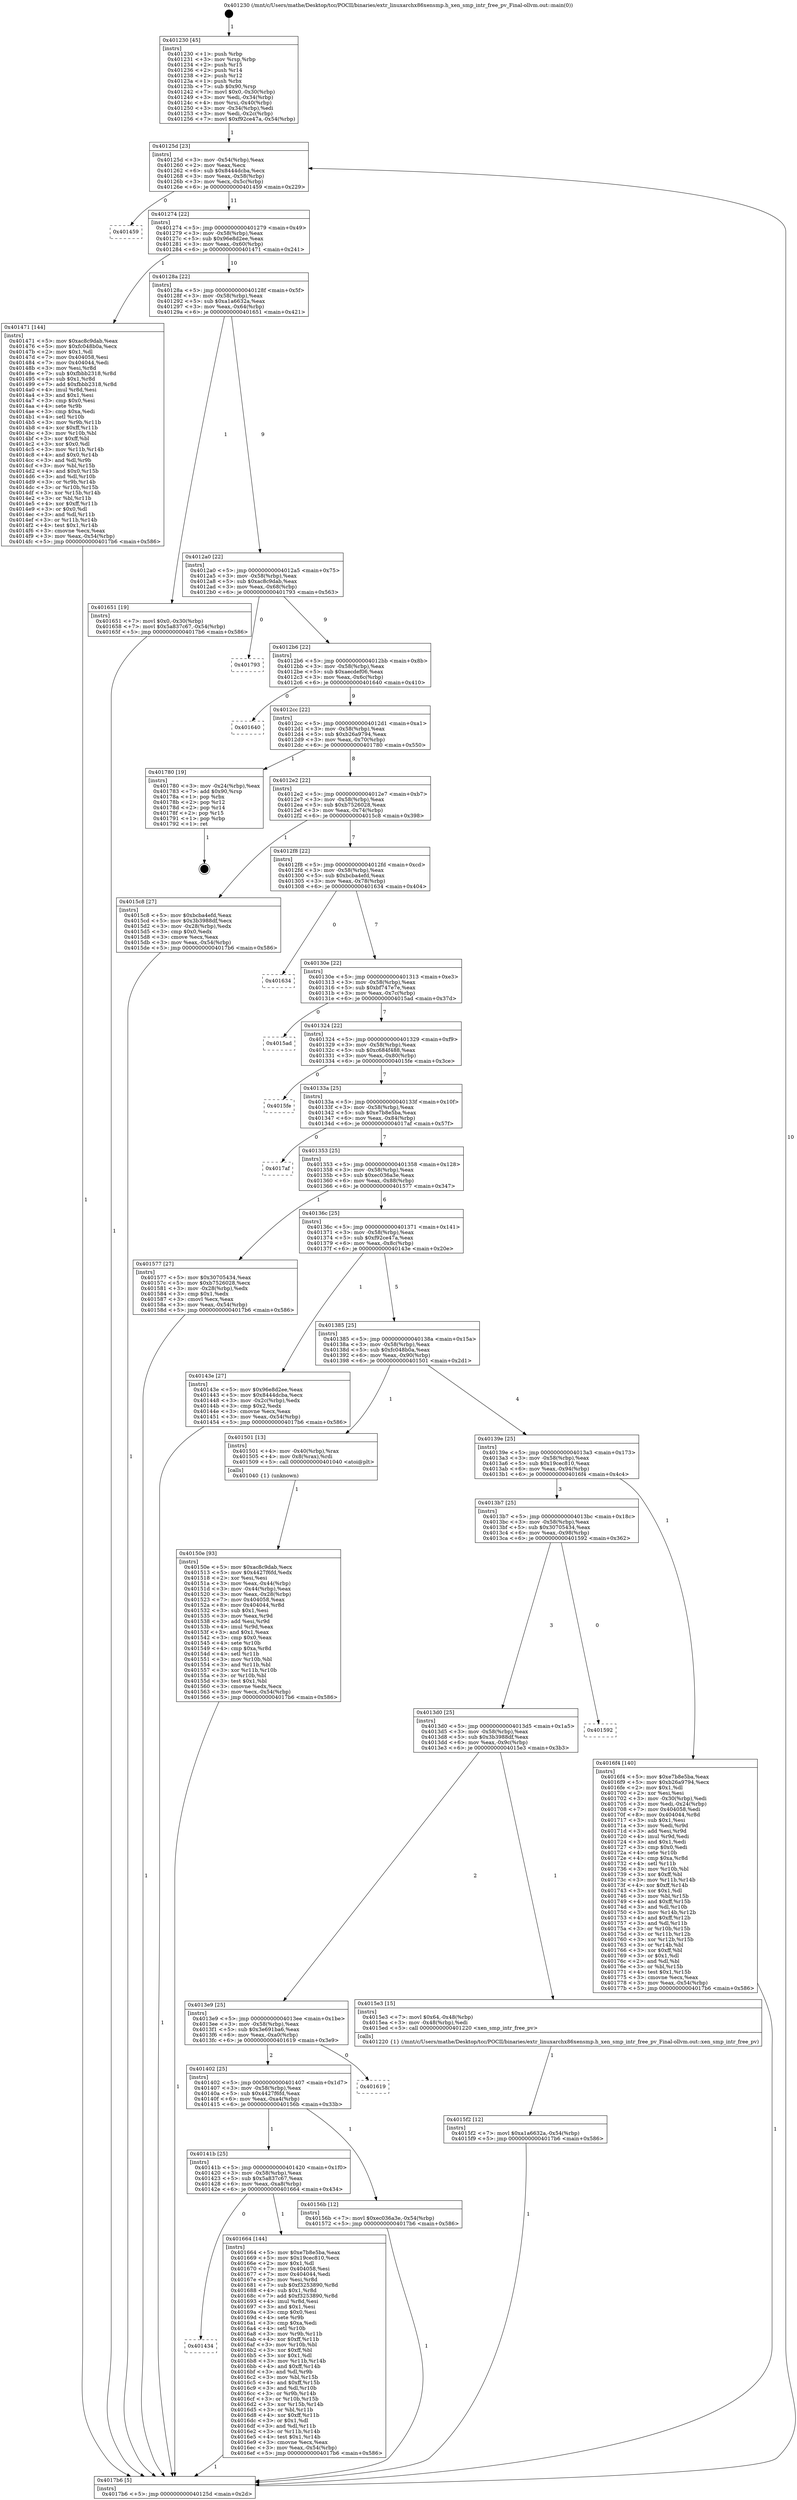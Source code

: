 digraph "0x401230" {
  label = "0x401230 (/mnt/c/Users/mathe/Desktop/tcc/POCII/binaries/extr_linuxarchx86xensmp.h_xen_smp_intr_free_pv_Final-ollvm.out::main(0))"
  labelloc = "t"
  node[shape=record]

  Entry [label="",width=0.3,height=0.3,shape=circle,fillcolor=black,style=filled]
  "0x40125d" [label="{
     0x40125d [23]\l
     | [instrs]\l
     &nbsp;&nbsp;0x40125d \<+3\>: mov -0x54(%rbp),%eax\l
     &nbsp;&nbsp;0x401260 \<+2\>: mov %eax,%ecx\l
     &nbsp;&nbsp;0x401262 \<+6\>: sub $0x8444dcba,%ecx\l
     &nbsp;&nbsp;0x401268 \<+3\>: mov %eax,-0x58(%rbp)\l
     &nbsp;&nbsp;0x40126b \<+3\>: mov %ecx,-0x5c(%rbp)\l
     &nbsp;&nbsp;0x40126e \<+6\>: je 0000000000401459 \<main+0x229\>\l
  }"]
  "0x401459" [label="{
     0x401459\l
  }", style=dashed]
  "0x401274" [label="{
     0x401274 [22]\l
     | [instrs]\l
     &nbsp;&nbsp;0x401274 \<+5\>: jmp 0000000000401279 \<main+0x49\>\l
     &nbsp;&nbsp;0x401279 \<+3\>: mov -0x58(%rbp),%eax\l
     &nbsp;&nbsp;0x40127c \<+5\>: sub $0x96e8d2ee,%eax\l
     &nbsp;&nbsp;0x401281 \<+3\>: mov %eax,-0x60(%rbp)\l
     &nbsp;&nbsp;0x401284 \<+6\>: je 0000000000401471 \<main+0x241\>\l
  }"]
  Exit [label="",width=0.3,height=0.3,shape=circle,fillcolor=black,style=filled,peripheries=2]
  "0x401471" [label="{
     0x401471 [144]\l
     | [instrs]\l
     &nbsp;&nbsp;0x401471 \<+5\>: mov $0xac8c9dab,%eax\l
     &nbsp;&nbsp;0x401476 \<+5\>: mov $0xfc048b0a,%ecx\l
     &nbsp;&nbsp;0x40147b \<+2\>: mov $0x1,%dl\l
     &nbsp;&nbsp;0x40147d \<+7\>: mov 0x404058,%esi\l
     &nbsp;&nbsp;0x401484 \<+7\>: mov 0x404044,%edi\l
     &nbsp;&nbsp;0x40148b \<+3\>: mov %esi,%r8d\l
     &nbsp;&nbsp;0x40148e \<+7\>: sub $0xfbbb2318,%r8d\l
     &nbsp;&nbsp;0x401495 \<+4\>: sub $0x1,%r8d\l
     &nbsp;&nbsp;0x401499 \<+7\>: add $0xfbbb2318,%r8d\l
     &nbsp;&nbsp;0x4014a0 \<+4\>: imul %r8d,%esi\l
     &nbsp;&nbsp;0x4014a4 \<+3\>: and $0x1,%esi\l
     &nbsp;&nbsp;0x4014a7 \<+3\>: cmp $0x0,%esi\l
     &nbsp;&nbsp;0x4014aa \<+4\>: sete %r9b\l
     &nbsp;&nbsp;0x4014ae \<+3\>: cmp $0xa,%edi\l
     &nbsp;&nbsp;0x4014b1 \<+4\>: setl %r10b\l
     &nbsp;&nbsp;0x4014b5 \<+3\>: mov %r9b,%r11b\l
     &nbsp;&nbsp;0x4014b8 \<+4\>: xor $0xff,%r11b\l
     &nbsp;&nbsp;0x4014bc \<+3\>: mov %r10b,%bl\l
     &nbsp;&nbsp;0x4014bf \<+3\>: xor $0xff,%bl\l
     &nbsp;&nbsp;0x4014c2 \<+3\>: xor $0x0,%dl\l
     &nbsp;&nbsp;0x4014c5 \<+3\>: mov %r11b,%r14b\l
     &nbsp;&nbsp;0x4014c8 \<+4\>: and $0x0,%r14b\l
     &nbsp;&nbsp;0x4014cc \<+3\>: and %dl,%r9b\l
     &nbsp;&nbsp;0x4014cf \<+3\>: mov %bl,%r15b\l
     &nbsp;&nbsp;0x4014d2 \<+4\>: and $0x0,%r15b\l
     &nbsp;&nbsp;0x4014d6 \<+3\>: and %dl,%r10b\l
     &nbsp;&nbsp;0x4014d9 \<+3\>: or %r9b,%r14b\l
     &nbsp;&nbsp;0x4014dc \<+3\>: or %r10b,%r15b\l
     &nbsp;&nbsp;0x4014df \<+3\>: xor %r15b,%r14b\l
     &nbsp;&nbsp;0x4014e2 \<+3\>: or %bl,%r11b\l
     &nbsp;&nbsp;0x4014e5 \<+4\>: xor $0xff,%r11b\l
     &nbsp;&nbsp;0x4014e9 \<+3\>: or $0x0,%dl\l
     &nbsp;&nbsp;0x4014ec \<+3\>: and %dl,%r11b\l
     &nbsp;&nbsp;0x4014ef \<+3\>: or %r11b,%r14b\l
     &nbsp;&nbsp;0x4014f2 \<+4\>: test $0x1,%r14b\l
     &nbsp;&nbsp;0x4014f6 \<+3\>: cmovne %ecx,%eax\l
     &nbsp;&nbsp;0x4014f9 \<+3\>: mov %eax,-0x54(%rbp)\l
     &nbsp;&nbsp;0x4014fc \<+5\>: jmp 00000000004017b6 \<main+0x586\>\l
  }"]
  "0x40128a" [label="{
     0x40128a [22]\l
     | [instrs]\l
     &nbsp;&nbsp;0x40128a \<+5\>: jmp 000000000040128f \<main+0x5f\>\l
     &nbsp;&nbsp;0x40128f \<+3\>: mov -0x58(%rbp),%eax\l
     &nbsp;&nbsp;0x401292 \<+5\>: sub $0xa1a6632a,%eax\l
     &nbsp;&nbsp;0x401297 \<+3\>: mov %eax,-0x64(%rbp)\l
     &nbsp;&nbsp;0x40129a \<+6\>: je 0000000000401651 \<main+0x421\>\l
  }"]
  "0x401434" [label="{
     0x401434\l
  }", style=dashed]
  "0x401651" [label="{
     0x401651 [19]\l
     | [instrs]\l
     &nbsp;&nbsp;0x401651 \<+7\>: movl $0x0,-0x30(%rbp)\l
     &nbsp;&nbsp;0x401658 \<+7\>: movl $0x5a837c67,-0x54(%rbp)\l
     &nbsp;&nbsp;0x40165f \<+5\>: jmp 00000000004017b6 \<main+0x586\>\l
  }"]
  "0x4012a0" [label="{
     0x4012a0 [22]\l
     | [instrs]\l
     &nbsp;&nbsp;0x4012a0 \<+5\>: jmp 00000000004012a5 \<main+0x75\>\l
     &nbsp;&nbsp;0x4012a5 \<+3\>: mov -0x58(%rbp),%eax\l
     &nbsp;&nbsp;0x4012a8 \<+5\>: sub $0xac8c9dab,%eax\l
     &nbsp;&nbsp;0x4012ad \<+3\>: mov %eax,-0x68(%rbp)\l
     &nbsp;&nbsp;0x4012b0 \<+6\>: je 0000000000401793 \<main+0x563\>\l
  }"]
  "0x401664" [label="{
     0x401664 [144]\l
     | [instrs]\l
     &nbsp;&nbsp;0x401664 \<+5\>: mov $0xe7b8e5ba,%eax\l
     &nbsp;&nbsp;0x401669 \<+5\>: mov $0x19cec810,%ecx\l
     &nbsp;&nbsp;0x40166e \<+2\>: mov $0x1,%dl\l
     &nbsp;&nbsp;0x401670 \<+7\>: mov 0x404058,%esi\l
     &nbsp;&nbsp;0x401677 \<+7\>: mov 0x404044,%edi\l
     &nbsp;&nbsp;0x40167e \<+3\>: mov %esi,%r8d\l
     &nbsp;&nbsp;0x401681 \<+7\>: sub $0xf3253890,%r8d\l
     &nbsp;&nbsp;0x401688 \<+4\>: sub $0x1,%r8d\l
     &nbsp;&nbsp;0x40168c \<+7\>: add $0xf3253890,%r8d\l
     &nbsp;&nbsp;0x401693 \<+4\>: imul %r8d,%esi\l
     &nbsp;&nbsp;0x401697 \<+3\>: and $0x1,%esi\l
     &nbsp;&nbsp;0x40169a \<+3\>: cmp $0x0,%esi\l
     &nbsp;&nbsp;0x40169d \<+4\>: sete %r9b\l
     &nbsp;&nbsp;0x4016a1 \<+3\>: cmp $0xa,%edi\l
     &nbsp;&nbsp;0x4016a4 \<+4\>: setl %r10b\l
     &nbsp;&nbsp;0x4016a8 \<+3\>: mov %r9b,%r11b\l
     &nbsp;&nbsp;0x4016ab \<+4\>: xor $0xff,%r11b\l
     &nbsp;&nbsp;0x4016af \<+3\>: mov %r10b,%bl\l
     &nbsp;&nbsp;0x4016b2 \<+3\>: xor $0xff,%bl\l
     &nbsp;&nbsp;0x4016b5 \<+3\>: xor $0x1,%dl\l
     &nbsp;&nbsp;0x4016b8 \<+3\>: mov %r11b,%r14b\l
     &nbsp;&nbsp;0x4016bb \<+4\>: and $0xff,%r14b\l
     &nbsp;&nbsp;0x4016bf \<+3\>: and %dl,%r9b\l
     &nbsp;&nbsp;0x4016c2 \<+3\>: mov %bl,%r15b\l
     &nbsp;&nbsp;0x4016c5 \<+4\>: and $0xff,%r15b\l
     &nbsp;&nbsp;0x4016c9 \<+3\>: and %dl,%r10b\l
     &nbsp;&nbsp;0x4016cc \<+3\>: or %r9b,%r14b\l
     &nbsp;&nbsp;0x4016cf \<+3\>: or %r10b,%r15b\l
     &nbsp;&nbsp;0x4016d2 \<+3\>: xor %r15b,%r14b\l
     &nbsp;&nbsp;0x4016d5 \<+3\>: or %bl,%r11b\l
     &nbsp;&nbsp;0x4016d8 \<+4\>: xor $0xff,%r11b\l
     &nbsp;&nbsp;0x4016dc \<+3\>: or $0x1,%dl\l
     &nbsp;&nbsp;0x4016df \<+3\>: and %dl,%r11b\l
     &nbsp;&nbsp;0x4016e2 \<+3\>: or %r11b,%r14b\l
     &nbsp;&nbsp;0x4016e5 \<+4\>: test $0x1,%r14b\l
     &nbsp;&nbsp;0x4016e9 \<+3\>: cmovne %ecx,%eax\l
     &nbsp;&nbsp;0x4016ec \<+3\>: mov %eax,-0x54(%rbp)\l
     &nbsp;&nbsp;0x4016ef \<+5\>: jmp 00000000004017b6 \<main+0x586\>\l
  }"]
  "0x401793" [label="{
     0x401793\l
  }", style=dashed]
  "0x4012b6" [label="{
     0x4012b6 [22]\l
     | [instrs]\l
     &nbsp;&nbsp;0x4012b6 \<+5\>: jmp 00000000004012bb \<main+0x8b\>\l
     &nbsp;&nbsp;0x4012bb \<+3\>: mov -0x58(%rbp),%eax\l
     &nbsp;&nbsp;0x4012be \<+5\>: sub $0xaecdef06,%eax\l
     &nbsp;&nbsp;0x4012c3 \<+3\>: mov %eax,-0x6c(%rbp)\l
     &nbsp;&nbsp;0x4012c6 \<+6\>: je 0000000000401640 \<main+0x410\>\l
  }"]
  "0x4015f2" [label="{
     0x4015f2 [12]\l
     | [instrs]\l
     &nbsp;&nbsp;0x4015f2 \<+7\>: movl $0xa1a6632a,-0x54(%rbp)\l
     &nbsp;&nbsp;0x4015f9 \<+5\>: jmp 00000000004017b6 \<main+0x586\>\l
  }"]
  "0x401640" [label="{
     0x401640\l
  }", style=dashed]
  "0x4012cc" [label="{
     0x4012cc [22]\l
     | [instrs]\l
     &nbsp;&nbsp;0x4012cc \<+5\>: jmp 00000000004012d1 \<main+0xa1\>\l
     &nbsp;&nbsp;0x4012d1 \<+3\>: mov -0x58(%rbp),%eax\l
     &nbsp;&nbsp;0x4012d4 \<+5\>: sub $0xb26a9794,%eax\l
     &nbsp;&nbsp;0x4012d9 \<+3\>: mov %eax,-0x70(%rbp)\l
     &nbsp;&nbsp;0x4012dc \<+6\>: je 0000000000401780 \<main+0x550\>\l
  }"]
  "0x40141b" [label="{
     0x40141b [25]\l
     | [instrs]\l
     &nbsp;&nbsp;0x40141b \<+5\>: jmp 0000000000401420 \<main+0x1f0\>\l
     &nbsp;&nbsp;0x401420 \<+3\>: mov -0x58(%rbp),%eax\l
     &nbsp;&nbsp;0x401423 \<+5\>: sub $0x5a837c67,%eax\l
     &nbsp;&nbsp;0x401428 \<+6\>: mov %eax,-0xa8(%rbp)\l
     &nbsp;&nbsp;0x40142e \<+6\>: je 0000000000401664 \<main+0x434\>\l
  }"]
  "0x401780" [label="{
     0x401780 [19]\l
     | [instrs]\l
     &nbsp;&nbsp;0x401780 \<+3\>: mov -0x24(%rbp),%eax\l
     &nbsp;&nbsp;0x401783 \<+7\>: add $0x90,%rsp\l
     &nbsp;&nbsp;0x40178a \<+1\>: pop %rbx\l
     &nbsp;&nbsp;0x40178b \<+2\>: pop %r12\l
     &nbsp;&nbsp;0x40178d \<+2\>: pop %r14\l
     &nbsp;&nbsp;0x40178f \<+2\>: pop %r15\l
     &nbsp;&nbsp;0x401791 \<+1\>: pop %rbp\l
     &nbsp;&nbsp;0x401792 \<+1\>: ret\l
  }"]
  "0x4012e2" [label="{
     0x4012e2 [22]\l
     | [instrs]\l
     &nbsp;&nbsp;0x4012e2 \<+5\>: jmp 00000000004012e7 \<main+0xb7\>\l
     &nbsp;&nbsp;0x4012e7 \<+3\>: mov -0x58(%rbp),%eax\l
     &nbsp;&nbsp;0x4012ea \<+5\>: sub $0xb7526028,%eax\l
     &nbsp;&nbsp;0x4012ef \<+3\>: mov %eax,-0x74(%rbp)\l
     &nbsp;&nbsp;0x4012f2 \<+6\>: je 00000000004015c8 \<main+0x398\>\l
  }"]
  "0x40156b" [label="{
     0x40156b [12]\l
     | [instrs]\l
     &nbsp;&nbsp;0x40156b \<+7\>: movl $0xec036a3e,-0x54(%rbp)\l
     &nbsp;&nbsp;0x401572 \<+5\>: jmp 00000000004017b6 \<main+0x586\>\l
  }"]
  "0x4015c8" [label="{
     0x4015c8 [27]\l
     | [instrs]\l
     &nbsp;&nbsp;0x4015c8 \<+5\>: mov $0xbcba4efd,%eax\l
     &nbsp;&nbsp;0x4015cd \<+5\>: mov $0x3b3988df,%ecx\l
     &nbsp;&nbsp;0x4015d2 \<+3\>: mov -0x28(%rbp),%edx\l
     &nbsp;&nbsp;0x4015d5 \<+3\>: cmp $0x0,%edx\l
     &nbsp;&nbsp;0x4015d8 \<+3\>: cmove %ecx,%eax\l
     &nbsp;&nbsp;0x4015db \<+3\>: mov %eax,-0x54(%rbp)\l
     &nbsp;&nbsp;0x4015de \<+5\>: jmp 00000000004017b6 \<main+0x586\>\l
  }"]
  "0x4012f8" [label="{
     0x4012f8 [22]\l
     | [instrs]\l
     &nbsp;&nbsp;0x4012f8 \<+5\>: jmp 00000000004012fd \<main+0xcd\>\l
     &nbsp;&nbsp;0x4012fd \<+3\>: mov -0x58(%rbp),%eax\l
     &nbsp;&nbsp;0x401300 \<+5\>: sub $0xbcba4efd,%eax\l
     &nbsp;&nbsp;0x401305 \<+3\>: mov %eax,-0x78(%rbp)\l
     &nbsp;&nbsp;0x401308 \<+6\>: je 0000000000401634 \<main+0x404\>\l
  }"]
  "0x401402" [label="{
     0x401402 [25]\l
     | [instrs]\l
     &nbsp;&nbsp;0x401402 \<+5\>: jmp 0000000000401407 \<main+0x1d7\>\l
     &nbsp;&nbsp;0x401407 \<+3\>: mov -0x58(%rbp),%eax\l
     &nbsp;&nbsp;0x40140a \<+5\>: sub $0x4427f6fd,%eax\l
     &nbsp;&nbsp;0x40140f \<+6\>: mov %eax,-0xa4(%rbp)\l
     &nbsp;&nbsp;0x401415 \<+6\>: je 000000000040156b \<main+0x33b\>\l
  }"]
  "0x401634" [label="{
     0x401634\l
  }", style=dashed]
  "0x40130e" [label="{
     0x40130e [22]\l
     | [instrs]\l
     &nbsp;&nbsp;0x40130e \<+5\>: jmp 0000000000401313 \<main+0xe3\>\l
     &nbsp;&nbsp;0x401313 \<+3\>: mov -0x58(%rbp),%eax\l
     &nbsp;&nbsp;0x401316 \<+5\>: sub $0xbf747e7e,%eax\l
     &nbsp;&nbsp;0x40131b \<+3\>: mov %eax,-0x7c(%rbp)\l
     &nbsp;&nbsp;0x40131e \<+6\>: je 00000000004015ad \<main+0x37d\>\l
  }"]
  "0x401619" [label="{
     0x401619\l
  }", style=dashed]
  "0x4015ad" [label="{
     0x4015ad\l
  }", style=dashed]
  "0x401324" [label="{
     0x401324 [22]\l
     | [instrs]\l
     &nbsp;&nbsp;0x401324 \<+5\>: jmp 0000000000401329 \<main+0xf9\>\l
     &nbsp;&nbsp;0x401329 \<+3\>: mov -0x58(%rbp),%eax\l
     &nbsp;&nbsp;0x40132c \<+5\>: sub $0xc684f488,%eax\l
     &nbsp;&nbsp;0x401331 \<+3\>: mov %eax,-0x80(%rbp)\l
     &nbsp;&nbsp;0x401334 \<+6\>: je 00000000004015fe \<main+0x3ce\>\l
  }"]
  "0x4013e9" [label="{
     0x4013e9 [25]\l
     | [instrs]\l
     &nbsp;&nbsp;0x4013e9 \<+5\>: jmp 00000000004013ee \<main+0x1be\>\l
     &nbsp;&nbsp;0x4013ee \<+3\>: mov -0x58(%rbp),%eax\l
     &nbsp;&nbsp;0x4013f1 \<+5\>: sub $0x3e691ba6,%eax\l
     &nbsp;&nbsp;0x4013f6 \<+6\>: mov %eax,-0xa0(%rbp)\l
     &nbsp;&nbsp;0x4013fc \<+6\>: je 0000000000401619 \<main+0x3e9\>\l
  }"]
  "0x4015fe" [label="{
     0x4015fe\l
  }", style=dashed]
  "0x40133a" [label="{
     0x40133a [25]\l
     | [instrs]\l
     &nbsp;&nbsp;0x40133a \<+5\>: jmp 000000000040133f \<main+0x10f\>\l
     &nbsp;&nbsp;0x40133f \<+3\>: mov -0x58(%rbp),%eax\l
     &nbsp;&nbsp;0x401342 \<+5\>: sub $0xe7b8e5ba,%eax\l
     &nbsp;&nbsp;0x401347 \<+6\>: mov %eax,-0x84(%rbp)\l
     &nbsp;&nbsp;0x40134d \<+6\>: je 00000000004017af \<main+0x57f\>\l
  }"]
  "0x4015e3" [label="{
     0x4015e3 [15]\l
     | [instrs]\l
     &nbsp;&nbsp;0x4015e3 \<+7\>: movl $0x64,-0x48(%rbp)\l
     &nbsp;&nbsp;0x4015ea \<+3\>: mov -0x48(%rbp),%edi\l
     &nbsp;&nbsp;0x4015ed \<+5\>: call 0000000000401220 \<xen_smp_intr_free_pv\>\l
     | [calls]\l
     &nbsp;&nbsp;0x401220 \{1\} (/mnt/c/Users/mathe/Desktop/tcc/POCII/binaries/extr_linuxarchx86xensmp.h_xen_smp_intr_free_pv_Final-ollvm.out::xen_smp_intr_free_pv)\l
  }"]
  "0x4017af" [label="{
     0x4017af\l
  }", style=dashed]
  "0x401353" [label="{
     0x401353 [25]\l
     | [instrs]\l
     &nbsp;&nbsp;0x401353 \<+5\>: jmp 0000000000401358 \<main+0x128\>\l
     &nbsp;&nbsp;0x401358 \<+3\>: mov -0x58(%rbp),%eax\l
     &nbsp;&nbsp;0x40135b \<+5\>: sub $0xec036a3e,%eax\l
     &nbsp;&nbsp;0x401360 \<+6\>: mov %eax,-0x88(%rbp)\l
     &nbsp;&nbsp;0x401366 \<+6\>: je 0000000000401577 \<main+0x347\>\l
  }"]
  "0x4013d0" [label="{
     0x4013d0 [25]\l
     | [instrs]\l
     &nbsp;&nbsp;0x4013d0 \<+5\>: jmp 00000000004013d5 \<main+0x1a5\>\l
     &nbsp;&nbsp;0x4013d5 \<+3\>: mov -0x58(%rbp),%eax\l
     &nbsp;&nbsp;0x4013d8 \<+5\>: sub $0x3b3988df,%eax\l
     &nbsp;&nbsp;0x4013dd \<+6\>: mov %eax,-0x9c(%rbp)\l
     &nbsp;&nbsp;0x4013e3 \<+6\>: je 00000000004015e3 \<main+0x3b3\>\l
  }"]
  "0x401577" [label="{
     0x401577 [27]\l
     | [instrs]\l
     &nbsp;&nbsp;0x401577 \<+5\>: mov $0x30705434,%eax\l
     &nbsp;&nbsp;0x40157c \<+5\>: mov $0xb7526028,%ecx\l
     &nbsp;&nbsp;0x401581 \<+3\>: mov -0x28(%rbp),%edx\l
     &nbsp;&nbsp;0x401584 \<+3\>: cmp $0x1,%edx\l
     &nbsp;&nbsp;0x401587 \<+3\>: cmovl %ecx,%eax\l
     &nbsp;&nbsp;0x40158a \<+3\>: mov %eax,-0x54(%rbp)\l
     &nbsp;&nbsp;0x40158d \<+5\>: jmp 00000000004017b6 \<main+0x586\>\l
  }"]
  "0x40136c" [label="{
     0x40136c [25]\l
     | [instrs]\l
     &nbsp;&nbsp;0x40136c \<+5\>: jmp 0000000000401371 \<main+0x141\>\l
     &nbsp;&nbsp;0x401371 \<+3\>: mov -0x58(%rbp),%eax\l
     &nbsp;&nbsp;0x401374 \<+5\>: sub $0xf92ce47a,%eax\l
     &nbsp;&nbsp;0x401379 \<+6\>: mov %eax,-0x8c(%rbp)\l
     &nbsp;&nbsp;0x40137f \<+6\>: je 000000000040143e \<main+0x20e\>\l
  }"]
  "0x401592" [label="{
     0x401592\l
  }", style=dashed]
  "0x40143e" [label="{
     0x40143e [27]\l
     | [instrs]\l
     &nbsp;&nbsp;0x40143e \<+5\>: mov $0x96e8d2ee,%eax\l
     &nbsp;&nbsp;0x401443 \<+5\>: mov $0x8444dcba,%ecx\l
     &nbsp;&nbsp;0x401448 \<+3\>: mov -0x2c(%rbp),%edx\l
     &nbsp;&nbsp;0x40144b \<+3\>: cmp $0x2,%edx\l
     &nbsp;&nbsp;0x40144e \<+3\>: cmovne %ecx,%eax\l
     &nbsp;&nbsp;0x401451 \<+3\>: mov %eax,-0x54(%rbp)\l
     &nbsp;&nbsp;0x401454 \<+5\>: jmp 00000000004017b6 \<main+0x586\>\l
  }"]
  "0x401385" [label="{
     0x401385 [25]\l
     | [instrs]\l
     &nbsp;&nbsp;0x401385 \<+5\>: jmp 000000000040138a \<main+0x15a\>\l
     &nbsp;&nbsp;0x40138a \<+3\>: mov -0x58(%rbp),%eax\l
     &nbsp;&nbsp;0x40138d \<+5\>: sub $0xfc048b0a,%eax\l
     &nbsp;&nbsp;0x401392 \<+6\>: mov %eax,-0x90(%rbp)\l
     &nbsp;&nbsp;0x401398 \<+6\>: je 0000000000401501 \<main+0x2d1\>\l
  }"]
  "0x4017b6" [label="{
     0x4017b6 [5]\l
     | [instrs]\l
     &nbsp;&nbsp;0x4017b6 \<+5\>: jmp 000000000040125d \<main+0x2d\>\l
  }"]
  "0x401230" [label="{
     0x401230 [45]\l
     | [instrs]\l
     &nbsp;&nbsp;0x401230 \<+1\>: push %rbp\l
     &nbsp;&nbsp;0x401231 \<+3\>: mov %rsp,%rbp\l
     &nbsp;&nbsp;0x401234 \<+2\>: push %r15\l
     &nbsp;&nbsp;0x401236 \<+2\>: push %r14\l
     &nbsp;&nbsp;0x401238 \<+2\>: push %r12\l
     &nbsp;&nbsp;0x40123a \<+1\>: push %rbx\l
     &nbsp;&nbsp;0x40123b \<+7\>: sub $0x90,%rsp\l
     &nbsp;&nbsp;0x401242 \<+7\>: movl $0x0,-0x30(%rbp)\l
     &nbsp;&nbsp;0x401249 \<+3\>: mov %edi,-0x34(%rbp)\l
     &nbsp;&nbsp;0x40124c \<+4\>: mov %rsi,-0x40(%rbp)\l
     &nbsp;&nbsp;0x401250 \<+3\>: mov -0x34(%rbp),%edi\l
     &nbsp;&nbsp;0x401253 \<+3\>: mov %edi,-0x2c(%rbp)\l
     &nbsp;&nbsp;0x401256 \<+7\>: movl $0xf92ce47a,-0x54(%rbp)\l
  }"]
  "0x4013b7" [label="{
     0x4013b7 [25]\l
     | [instrs]\l
     &nbsp;&nbsp;0x4013b7 \<+5\>: jmp 00000000004013bc \<main+0x18c\>\l
     &nbsp;&nbsp;0x4013bc \<+3\>: mov -0x58(%rbp),%eax\l
     &nbsp;&nbsp;0x4013bf \<+5\>: sub $0x30705434,%eax\l
     &nbsp;&nbsp;0x4013c4 \<+6\>: mov %eax,-0x98(%rbp)\l
     &nbsp;&nbsp;0x4013ca \<+6\>: je 0000000000401592 \<main+0x362\>\l
  }"]
  "0x401501" [label="{
     0x401501 [13]\l
     | [instrs]\l
     &nbsp;&nbsp;0x401501 \<+4\>: mov -0x40(%rbp),%rax\l
     &nbsp;&nbsp;0x401505 \<+4\>: mov 0x8(%rax),%rdi\l
     &nbsp;&nbsp;0x401509 \<+5\>: call 0000000000401040 \<atoi@plt\>\l
     | [calls]\l
     &nbsp;&nbsp;0x401040 \{1\} (unknown)\l
  }"]
  "0x40139e" [label="{
     0x40139e [25]\l
     | [instrs]\l
     &nbsp;&nbsp;0x40139e \<+5\>: jmp 00000000004013a3 \<main+0x173\>\l
     &nbsp;&nbsp;0x4013a3 \<+3\>: mov -0x58(%rbp),%eax\l
     &nbsp;&nbsp;0x4013a6 \<+5\>: sub $0x19cec810,%eax\l
     &nbsp;&nbsp;0x4013ab \<+6\>: mov %eax,-0x94(%rbp)\l
     &nbsp;&nbsp;0x4013b1 \<+6\>: je 00000000004016f4 \<main+0x4c4\>\l
  }"]
  "0x40150e" [label="{
     0x40150e [93]\l
     | [instrs]\l
     &nbsp;&nbsp;0x40150e \<+5\>: mov $0xac8c9dab,%ecx\l
     &nbsp;&nbsp;0x401513 \<+5\>: mov $0x4427f6fd,%edx\l
     &nbsp;&nbsp;0x401518 \<+2\>: xor %esi,%esi\l
     &nbsp;&nbsp;0x40151a \<+3\>: mov %eax,-0x44(%rbp)\l
     &nbsp;&nbsp;0x40151d \<+3\>: mov -0x44(%rbp),%eax\l
     &nbsp;&nbsp;0x401520 \<+3\>: mov %eax,-0x28(%rbp)\l
     &nbsp;&nbsp;0x401523 \<+7\>: mov 0x404058,%eax\l
     &nbsp;&nbsp;0x40152a \<+8\>: mov 0x404044,%r8d\l
     &nbsp;&nbsp;0x401532 \<+3\>: sub $0x1,%esi\l
     &nbsp;&nbsp;0x401535 \<+3\>: mov %eax,%r9d\l
     &nbsp;&nbsp;0x401538 \<+3\>: add %esi,%r9d\l
     &nbsp;&nbsp;0x40153b \<+4\>: imul %r9d,%eax\l
     &nbsp;&nbsp;0x40153f \<+3\>: and $0x1,%eax\l
     &nbsp;&nbsp;0x401542 \<+3\>: cmp $0x0,%eax\l
     &nbsp;&nbsp;0x401545 \<+4\>: sete %r10b\l
     &nbsp;&nbsp;0x401549 \<+4\>: cmp $0xa,%r8d\l
     &nbsp;&nbsp;0x40154d \<+4\>: setl %r11b\l
     &nbsp;&nbsp;0x401551 \<+3\>: mov %r10b,%bl\l
     &nbsp;&nbsp;0x401554 \<+3\>: and %r11b,%bl\l
     &nbsp;&nbsp;0x401557 \<+3\>: xor %r11b,%r10b\l
     &nbsp;&nbsp;0x40155a \<+3\>: or %r10b,%bl\l
     &nbsp;&nbsp;0x40155d \<+3\>: test $0x1,%bl\l
     &nbsp;&nbsp;0x401560 \<+3\>: cmovne %edx,%ecx\l
     &nbsp;&nbsp;0x401563 \<+3\>: mov %ecx,-0x54(%rbp)\l
     &nbsp;&nbsp;0x401566 \<+5\>: jmp 00000000004017b6 \<main+0x586\>\l
  }"]
  "0x4016f4" [label="{
     0x4016f4 [140]\l
     | [instrs]\l
     &nbsp;&nbsp;0x4016f4 \<+5\>: mov $0xe7b8e5ba,%eax\l
     &nbsp;&nbsp;0x4016f9 \<+5\>: mov $0xb26a9794,%ecx\l
     &nbsp;&nbsp;0x4016fe \<+2\>: mov $0x1,%dl\l
     &nbsp;&nbsp;0x401700 \<+2\>: xor %esi,%esi\l
     &nbsp;&nbsp;0x401702 \<+3\>: mov -0x30(%rbp),%edi\l
     &nbsp;&nbsp;0x401705 \<+3\>: mov %edi,-0x24(%rbp)\l
     &nbsp;&nbsp;0x401708 \<+7\>: mov 0x404058,%edi\l
     &nbsp;&nbsp;0x40170f \<+8\>: mov 0x404044,%r8d\l
     &nbsp;&nbsp;0x401717 \<+3\>: sub $0x1,%esi\l
     &nbsp;&nbsp;0x40171a \<+3\>: mov %edi,%r9d\l
     &nbsp;&nbsp;0x40171d \<+3\>: add %esi,%r9d\l
     &nbsp;&nbsp;0x401720 \<+4\>: imul %r9d,%edi\l
     &nbsp;&nbsp;0x401724 \<+3\>: and $0x1,%edi\l
     &nbsp;&nbsp;0x401727 \<+3\>: cmp $0x0,%edi\l
     &nbsp;&nbsp;0x40172a \<+4\>: sete %r10b\l
     &nbsp;&nbsp;0x40172e \<+4\>: cmp $0xa,%r8d\l
     &nbsp;&nbsp;0x401732 \<+4\>: setl %r11b\l
     &nbsp;&nbsp;0x401736 \<+3\>: mov %r10b,%bl\l
     &nbsp;&nbsp;0x401739 \<+3\>: xor $0xff,%bl\l
     &nbsp;&nbsp;0x40173c \<+3\>: mov %r11b,%r14b\l
     &nbsp;&nbsp;0x40173f \<+4\>: xor $0xff,%r14b\l
     &nbsp;&nbsp;0x401743 \<+3\>: xor $0x1,%dl\l
     &nbsp;&nbsp;0x401746 \<+3\>: mov %bl,%r15b\l
     &nbsp;&nbsp;0x401749 \<+4\>: and $0xff,%r15b\l
     &nbsp;&nbsp;0x40174d \<+3\>: and %dl,%r10b\l
     &nbsp;&nbsp;0x401750 \<+3\>: mov %r14b,%r12b\l
     &nbsp;&nbsp;0x401753 \<+4\>: and $0xff,%r12b\l
     &nbsp;&nbsp;0x401757 \<+3\>: and %dl,%r11b\l
     &nbsp;&nbsp;0x40175a \<+3\>: or %r10b,%r15b\l
     &nbsp;&nbsp;0x40175d \<+3\>: or %r11b,%r12b\l
     &nbsp;&nbsp;0x401760 \<+3\>: xor %r12b,%r15b\l
     &nbsp;&nbsp;0x401763 \<+3\>: or %r14b,%bl\l
     &nbsp;&nbsp;0x401766 \<+3\>: xor $0xff,%bl\l
     &nbsp;&nbsp;0x401769 \<+3\>: or $0x1,%dl\l
     &nbsp;&nbsp;0x40176c \<+2\>: and %dl,%bl\l
     &nbsp;&nbsp;0x40176e \<+3\>: or %bl,%r15b\l
     &nbsp;&nbsp;0x401771 \<+4\>: test $0x1,%r15b\l
     &nbsp;&nbsp;0x401775 \<+3\>: cmovne %ecx,%eax\l
     &nbsp;&nbsp;0x401778 \<+3\>: mov %eax,-0x54(%rbp)\l
     &nbsp;&nbsp;0x40177b \<+5\>: jmp 00000000004017b6 \<main+0x586\>\l
  }"]
  Entry -> "0x401230" [label=" 1"]
  "0x40125d" -> "0x401459" [label=" 0"]
  "0x40125d" -> "0x401274" [label=" 11"]
  "0x401780" -> Exit [label=" 1"]
  "0x401274" -> "0x401471" [label=" 1"]
  "0x401274" -> "0x40128a" [label=" 10"]
  "0x4016f4" -> "0x4017b6" [label=" 1"]
  "0x40128a" -> "0x401651" [label=" 1"]
  "0x40128a" -> "0x4012a0" [label=" 9"]
  "0x401664" -> "0x4017b6" [label=" 1"]
  "0x4012a0" -> "0x401793" [label=" 0"]
  "0x4012a0" -> "0x4012b6" [label=" 9"]
  "0x40141b" -> "0x401434" [label=" 0"]
  "0x4012b6" -> "0x401640" [label=" 0"]
  "0x4012b6" -> "0x4012cc" [label=" 9"]
  "0x40141b" -> "0x401664" [label=" 1"]
  "0x4012cc" -> "0x401780" [label=" 1"]
  "0x4012cc" -> "0x4012e2" [label=" 8"]
  "0x401651" -> "0x4017b6" [label=" 1"]
  "0x4012e2" -> "0x4015c8" [label=" 1"]
  "0x4012e2" -> "0x4012f8" [label=" 7"]
  "0x4015f2" -> "0x4017b6" [label=" 1"]
  "0x4012f8" -> "0x401634" [label=" 0"]
  "0x4012f8" -> "0x40130e" [label=" 7"]
  "0x4015c8" -> "0x4017b6" [label=" 1"]
  "0x40130e" -> "0x4015ad" [label=" 0"]
  "0x40130e" -> "0x401324" [label=" 7"]
  "0x401577" -> "0x4017b6" [label=" 1"]
  "0x401324" -> "0x4015fe" [label=" 0"]
  "0x401324" -> "0x40133a" [label=" 7"]
  "0x401402" -> "0x40141b" [label=" 1"]
  "0x40133a" -> "0x4017af" [label=" 0"]
  "0x40133a" -> "0x401353" [label=" 7"]
  "0x401402" -> "0x40156b" [label=" 1"]
  "0x401353" -> "0x401577" [label=" 1"]
  "0x401353" -> "0x40136c" [label=" 6"]
  "0x4013e9" -> "0x401402" [label=" 2"]
  "0x40136c" -> "0x40143e" [label=" 1"]
  "0x40136c" -> "0x401385" [label=" 5"]
  "0x40143e" -> "0x4017b6" [label=" 1"]
  "0x401230" -> "0x40125d" [label=" 1"]
  "0x4017b6" -> "0x40125d" [label=" 10"]
  "0x401471" -> "0x4017b6" [label=" 1"]
  "0x4013e9" -> "0x401619" [label=" 0"]
  "0x401385" -> "0x401501" [label=" 1"]
  "0x401385" -> "0x40139e" [label=" 4"]
  "0x401501" -> "0x40150e" [label=" 1"]
  "0x40150e" -> "0x4017b6" [label=" 1"]
  "0x4013d0" -> "0x4013e9" [label=" 2"]
  "0x40139e" -> "0x4016f4" [label=" 1"]
  "0x40139e" -> "0x4013b7" [label=" 3"]
  "0x40156b" -> "0x4017b6" [label=" 1"]
  "0x4013b7" -> "0x401592" [label=" 0"]
  "0x4013b7" -> "0x4013d0" [label=" 3"]
  "0x4015e3" -> "0x4015f2" [label=" 1"]
  "0x4013d0" -> "0x4015e3" [label=" 1"]
}
